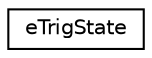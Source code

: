 digraph "Graphical Class Hierarchy"
{
 // LATEX_PDF_SIZE
  edge [fontname="Helvetica",fontsize="10",labelfontname="Helvetica",labelfontsize="10"];
  node [fontname="Helvetica",fontsize="10",shape=record];
  rankdir="LR";
  Node0 [label="eTrigState",height=0.2,width=0.4,color="black", fillcolor="white", style="filled",URL="$structe_trig_state.html",tooltip="structure of the trigger states"];
}
